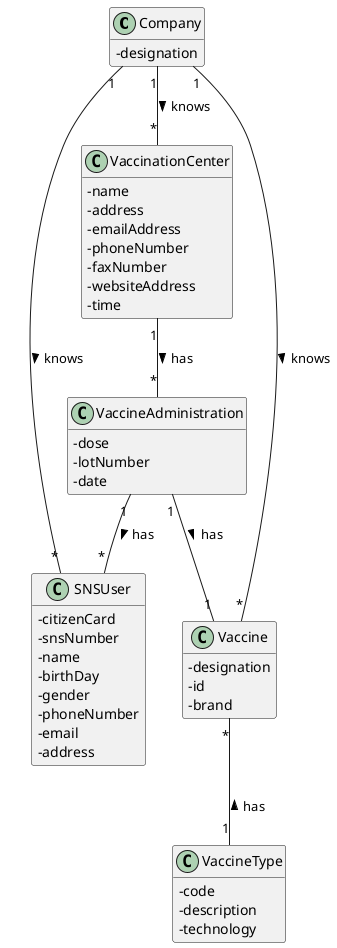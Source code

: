 @startuml
hide methods
skinparam classAttributeIconSize 0

class Company {
  -designation
}

class VaccinationCenter{
  -name
  -address
  -emailAddress
  -phoneNumber
  -faxNumber
  -websiteAddress
  -time
}

class VaccineAdministration {
  -dose
  -lotNumber
  -date
}

class SNSUser {
  - citizenCard
  - snsNumber
  - name
  - birthDay
  - gender
  - phoneNumber
  - email
  - address
}

class Vaccine {
  -designation
  -id
  -brand
}

class VaccineType {
  -code 
  -description
  -technology
}


VaccineAdministration "1" -- "*" SNSUser : has >
VaccineAdministration "1" -- "1" Vaccine : has >
VaccinationCenter "1" -- "*" VaccineAdministration : has >
Vaccine "*" -- "1" VaccineType : has <

Company "1" -- "*" VaccinationCenter : knows >
Company "1" -- "*" SNSUser : knows >
Company "1" -- "*" Vaccine : knows >


@enduml